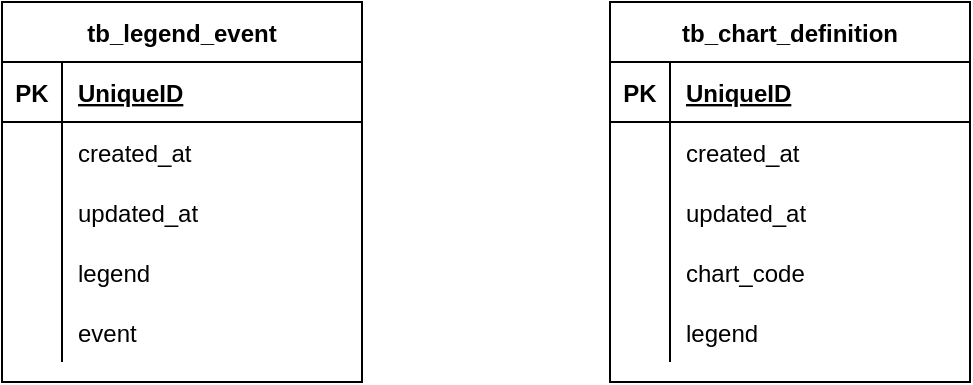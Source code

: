 <mxfile version="13.5.8" type="github">
  <diagram id="Aww7tulofoqQlY2frsjI" name="Page-1">
    <mxGraphModel dx="1422" dy="752" grid="1" gridSize="10" guides="1" tooltips="1" connect="1" arrows="1" fold="1" page="1" pageScale="1" pageWidth="827" pageHeight="1169" math="0" shadow="0">
      <root>
        <mxCell id="0" />
        <mxCell id="1" parent="0" />
        <mxCell id="RCDbUfSWBOXCn5_G0Kbw-1" value="tb_legend_event" style="shape=table;startSize=30;container=1;collapsible=1;childLayout=tableLayout;fixedRows=1;rowLines=0;fontStyle=1;align=center;resizeLast=1;" vertex="1" parent="1">
          <mxGeometry x="110" y="300" width="180" height="190" as="geometry" />
        </mxCell>
        <mxCell id="RCDbUfSWBOXCn5_G0Kbw-2" value="" style="shape=partialRectangle;collapsible=0;dropTarget=0;pointerEvents=0;fillColor=none;top=0;left=0;bottom=1;right=0;points=[[0,0.5],[1,0.5]];portConstraint=eastwest;" vertex="1" parent="RCDbUfSWBOXCn5_G0Kbw-1">
          <mxGeometry y="30" width="180" height="30" as="geometry" />
        </mxCell>
        <mxCell id="RCDbUfSWBOXCn5_G0Kbw-3" value="PK" style="shape=partialRectangle;connectable=0;fillColor=none;top=0;left=0;bottom=0;right=0;fontStyle=1;overflow=hidden;" vertex="1" parent="RCDbUfSWBOXCn5_G0Kbw-2">
          <mxGeometry width="30" height="30" as="geometry" />
        </mxCell>
        <mxCell id="RCDbUfSWBOXCn5_G0Kbw-4" value="UniqueID" style="shape=partialRectangle;connectable=0;fillColor=none;top=0;left=0;bottom=0;right=0;align=left;spacingLeft=6;fontStyle=5;overflow=hidden;" vertex="1" parent="RCDbUfSWBOXCn5_G0Kbw-2">
          <mxGeometry x="30" width="150" height="30" as="geometry" />
        </mxCell>
        <mxCell id="RCDbUfSWBOXCn5_G0Kbw-5" value="" style="shape=partialRectangle;collapsible=0;dropTarget=0;pointerEvents=0;fillColor=none;top=0;left=0;bottom=0;right=0;points=[[0,0.5],[1,0.5]];portConstraint=eastwest;" vertex="1" parent="RCDbUfSWBOXCn5_G0Kbw-1">
          <mxGeometry y="60" width="180" height="30" as="geometry" />
        </mxCell>
        <mxCell id="RCDbUfSWBOXCn5_G0Kbw-6" value="" style="shape=partialRectangle;connectable=0;fillColor=none;top=0;left=0;bottom=0;right=0;editable=1;overflow=hidden;" vertex="1" parent="RCDbUfSWBOXCn5_G0Kbw-5">
          <mxGeometry width="30" height="30" as="geometry" />
        </mxCell>
        <mxCell id="RCDbUfSWBOXCn5_G0Kbw-7" value="created_at" style="shape=partialRectangle;connectable=0;fillColor=none;top=0;left=0;bottom=0;right=0;align=left;spacingLeft=6;overflow=hidden;" vertex="1" parent="RCDbUfSWBOXCn5_G0Kbw-5">
          <mxGeometry x="30" width="150" height="30" as="geometry" />
        </mxCell>
        <mxCell id="RCDbUfSWBOXCn5_G0Kbw-8" value="" style="shape=partialRectangle;collapsible=0;dropTarget=0;pointerEvents=0;fillColor=none;top=0;left=0;bottom=0;right=0;points=[[0,0.5],[1,0.5]];portConstraint=eastwest;" vertex="1" parent="RCDbUfSWBOXCn5_G0Kbw-1">
          <mxGeometry y="90" width="180" height="30" as="geometry" />
        </mxCell>
        <mxCell id="RCDbUfSWBOXCn5_G0Kbw-9" value="" style="shape=partialRectangle;connectable=0;fillColor=none;top=0;left=0;bottom=0;right=0;editable=1;overflow=hidden;" vertex="1" parent="RCDbUfSWBOXCn5_G0Kbw-8">
          <mxGeometry width="30" height="30" as="geometry" />
        </mxCell>
        <mxCell id="RCDbUfSWBOXCn5_G0Kbw-10" value="updated_at" style="shape=partialRectangle;connectable=0;fillColor=none;top=0;left=0;bottom=0;right=0;align=left;spacingLeft=6;overflow=hidden;" vertex="1" parent="RCDbUfSWBOXCn5_G0Kbw-8">
          <mxGeometry x="30" width="150" height="30" as="geometry" />
        </mxCell>
        <mxCell id="RCDbUfSWBOXCn5_G0Kbw-11" value="" style="shape=partialRectangle;collapsible=0;dropTarget=0;pointerEvents=0;fillColor=none;top=0;left=0;bottom=0;right=0;points=[[0,0.5],[1,0.5]];portConstraint=eastwest;" vertex="1" parent="RCDbUfSWBOXCn5_G0Kbw-1">
          <mxGeometry y="120" width="180" height="30" as="geometry" />
        </mxCell>
        <mxCell id="RCDbUfSWBOXCn5_G0Kbw-12" value="" style="shape=partialRectangle;connectable=0;fillColor=none;top=0;left=0;bottom=0;right=0;editable=1;overflow=hidden;" vertex="1" parent="RCDbUfSWBOXCn5_G0Kbw-11">
          <mxGeometry width="30" height="30" as="geometry" />
        </mxCell>
        <mxCell id="RCDbUfSWBOXCn5_G0Kbw-13" value="legend" style="shape=partialRectangle;connectable=0;fillColor=none;top=0;left=0;bottom=0;right=0;align=left;spacingLeft=6;overflow=hidden;" vertex="1" parent="RCDbUfSWBOXCn5_G0Kbw-11">
          <mxGeometry x="30" width="150" height="30" as="geometry" />
        </mxCell>
        <mxCell id="RCDbUfSWBOXCn5_G0Kbw-14" value="" style="shape=partialRectangle;collapsible=0;dropTarget=0;pointerEvents=0;fillColor=none;top=0;left=0;bottom=0;right=0;points=[[0,0.5],[1,0.5]];portConstraint=eastwest;" vertex="1" parent="RCDbUfSWBOXCn5_G0Kbw-1">
          <mxGeometry y="150" width="180" height="30" as="geometry" />
        </mxCell>
        <mxCell id="RCDbUfSWBOXCn5_G0Kbw-15" value="" style="shape=partialRectangle;connectable=0;fillColor=none;top=0;left=0;bottom=0;right=0;editable=1;overflow=hidden;" vertex="1" parent="RCDbUfSWBOXCn5_G0Kbw-14">
          <mxGeometry width="30" height="30" as="geometry" />
        </mxCell>
        <mxCell id="RCDbUfSWBOXCn5_G0Kbw-16" value="event" style="shape=partialRectangle;connectable=0;fillColor=none;top=0;left=0;bottom=0;right=0;align=left;spacingLeft=6;overflow=hidden;" vertex="1" parent="RCDbUfSWBOXCn5_G0Kbw-14">
          <mxGeometry x="30" width="150" height="30" as="geometry" />
        </mxCell>
        <mxCell id="RCDbUfSWBOXCn5_G0Kbw-17" value="tb_chart_definition" style="shape=table;startSize=30;container=1;collapsible=1;childLayout=tableLayout;fixedRows=1;rowLines=0;fontStyle=1;align=center;resizeLast=1;" vertex="1" parent="1">
          <mxGeometry x="414" y="300" width="180" height="190" as="geometry" />
        </mxCell>
        <mxCell id="RCDbUfSWBOXCn5_G0Kbw-18" value="" style="shape=partialRectangle;collapsible=0;dropTarget=0;pointerEvents=0;fillColor=none;top=0;left=0;bottom=1;right=0;points=[[0,0.5],[1,0.5]];portConstraint=eastwest;" vertex="1" parent="RCDbUfSWBOXCn5_G0Kbw-17">
          <mxGeometry y="30" width="180" height="30" as="geometry" />
        </mxCell>
        <mxCell id="RCDbUfSWBOXCn5_G0Kbw-19" value="PK" style="shape=partialRectangle;connectable=0;fillColor=none;top=0;left=0;bottom=0;right=0;fontStyle=1;overflow=hidden;" vertex="1" parent="RCDbUfSWBOXCn5_G0Kbw-18">
          <mxGeometry width="30" height="30" as="geometry" />
        </mxCell>
        <mxCell id="RCDbUfSWBOXCn5_G0Kbw-20" value="UniqueID" style="shape=partialRectangle;connectable=0;fillColor=none;top=0;left=0;bottom=0;right=0;align=left;spacingLeft=6;fontStyle=5;overflow=hidden;" vertex="1" parent="RCDbUfSWBOXCn5_G0Kbw-18">
          <mxGeometry x="30" width="150" height="30" as="geometry" />
        </mxCell>
        <mxCell id="RCDbUfSWBOXCn5_G0Kbw-21" value="" style="shape=partialRectangle;collapsible=0;dropTarget=0;pointerEvents=0;fillColor=none;top=0;left=0;bottom=0;right=0;points=[[0,0.5],[1,0.5]];portConstraint=eastwest;" vertex="1" parent="RCDbUfSWBOXCn5_G0Kbw-17">
          <mxGeometry y="60" width="180" height="30" as="geometry" />
        </mxCell>
        <mxCell id="RCDbUfSWBOXCn5_G0Kbw-22" value="" style="shape=partialRectangle;connectable=0;fillColor=none;top=0;left=0;bottom=0;right=0;editable=1;overflow=hidden;" vertex="1" parent="RCDbUfSWBOXCn5_G0Kbw-21">
          <mxGeometry width="30" height="30" as="geometry" />
        </mxCell>
        <mxCell id="RCDbUfSWBOXCn5_G0Kbw-23" value="created_at" style="shape=partialRectangle;connectable=0;fillColor=none;top=0;left=0;bottom=0;right=0;align=left;spacingLeft=6;overflow=hidden;" vertex="1" parent="RCDbUfSWBOXCn5_G0Kbw-21">
          <mxGeometry x="30" width="150" height="30" as="geometry" />
        </mxCell>
        <mxCell id="RCDbUfSWBOXCn5_G0Kbw-24" value="" style="shape=partialRectangle;collapsible=0;dropTarget=0;pointerEvents=0;fillColor=none;top=0;left=0;bottom=0;right=0;points=[[0,0.5],[1,0.5]];portConstraint=eastwest;" vertex="1" parent="RCDbUfSWBOXCn5_G0Kbw-17">
          <mxGeometry y="90" width="180" height="30" as="geometry" />
        </mxCell>
        <mxCell id="RCDbUfSWBOXCn5_G0Kbw-25" value="" style="shape=partialRectangle;connectable=0;fillColor=none;top=0;left=0;bottom=0;right=0;editable=1;overflow=hidden;" vertex="1" parent="RCDbUfSWBOXCn5_G0Kbw-24">
          <mxGeometry width="30" height="30" as="geometry" />
        </mxCell>
        <mxCell id="RCDbUfSWBOXCn5_G0Kbw-26" value="updated_at" style="shape=partialRectangle;connectable=0;fillColor=none;top=0;left=0;bottom=0;right=0;align=left;spacingLeft=6;overflow=hidden;" vertex="1" parent="RCDbUfSWBOXCn5_G0Kbw-24">
          <mxGeometry x="30" width="150" height="30" as="geometry" />
        </mxCell>
        <mxCell id="RCDbUfSWBOXCn5_G0Kbw-27" value="" style="shape=partialRectangle;collapsible=0;dropTarget=0;pointerEvents=0;fillColor=none;top=0;left=0;bottom=0;right=0;points=[[0,0.5],[1,0.5]];portConstraint=eastwest;" vertex="1" parent="RCDbUfSWBOXCn5_G0Kbw-17">
          <mxGeometry y="120" width="180" height="30" as="geometry" />
        </mxCell>
        <mxCell id="RCDbUfSWBOXCn5_G0Kbw-28" value="" style="shape=partialRectangle;connectable=0;fillColor=none;top=0;left=0;bottom=0;right=0;editable=1;overflow=hidden;" vertex="1" parent="RCDbUfSWBOXCn5_G0Kbw-27">
          <mxGeometry width="30" height="30" as="geometry" />
        </mxCell>
        <mxCell id="RCDbUfSWBOXCn5_G0Kbw-29" value="chart_code" style="shape=partialRectangle;connectable=0;fillColor=none;top=0;left=0;bottom=0;right=0;align=left;spacingLeft=6;overflow=hidden;" vertex="1" parent="RCDbUfSWBOXCn5_G0Kbw-27">
          <mxGeometry x="30" width="150" height="30" as="geometry" />
        </mxCell>
        <mxCell id="RCDbUfSWBOXCn5_G0Kbw-30" value="" style="shape=partialRectangle;collapsible=0;dropTarget=0;pointerEvents=0;fillColor=none;top=0;left=0;bottom=0;right=0;points=[[0,0.5],[1,0.5]];portConstraint=eastwest;" vertex="1" parent="RCDbUfSWBOXCn5_G0Kbw-17">
          <mxGeometry y="150" width="180" height="30" as="geometry" />
        </mxCell>
        <mxCell id="RCDbUfSWBOXCn5_G0Kbw-31" value="" style="shape=partialRectangle;connectable=0;fillColor=none;top=0;left=0;bottom=0;right=0;editable=1;overflow=hidden;" vertex="1" parent="RCDbUfSWBOXCn5_G0Kbw-30">
          <mxGeometry width="30" height="30" as="geometry" />
        </mxCell>
        <mxCell id="RCDbUfSWBOXCn5_G0Kbw-32" value="legend" style="shape=partialRectangle;connectable=0;fillColor=none;top=0;left=0;bottom=0;right=0;align=left;spacingLeft=6;overflow=hidden;" vertex="1" parent="RCDbUfSWBOXCn5_G0Kbw-30">
          <mxGeometry x="30" width="150" height="30" as="geometry" />
        </mxCell>
      </root>
    </mxGraphModel>
  </diagram>
</mxfile>
